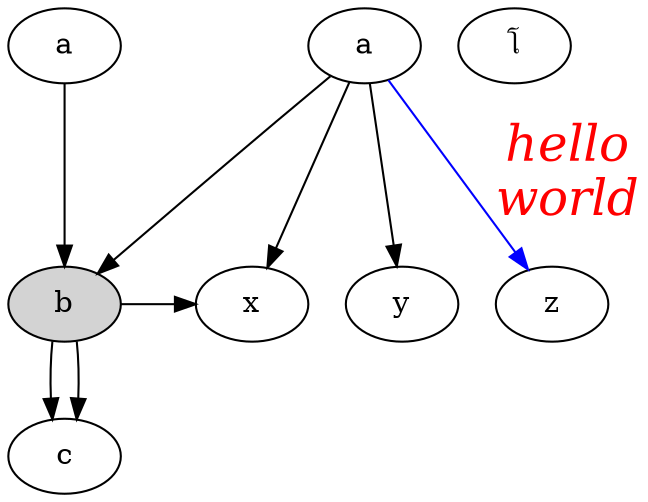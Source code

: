 digraph test3 {
       a‭ -> b -> c;
โ       a -> b -> c;
       a -> {x y};
       b [sntcolor=red,style=filled];
       a -> z [label="hello\nworld",color=blue,fontsize=24,
            fontname="Palatino-Italic",fontcolor=red,style=filled];
       b -> x;
       {rank=same; b x}
}

